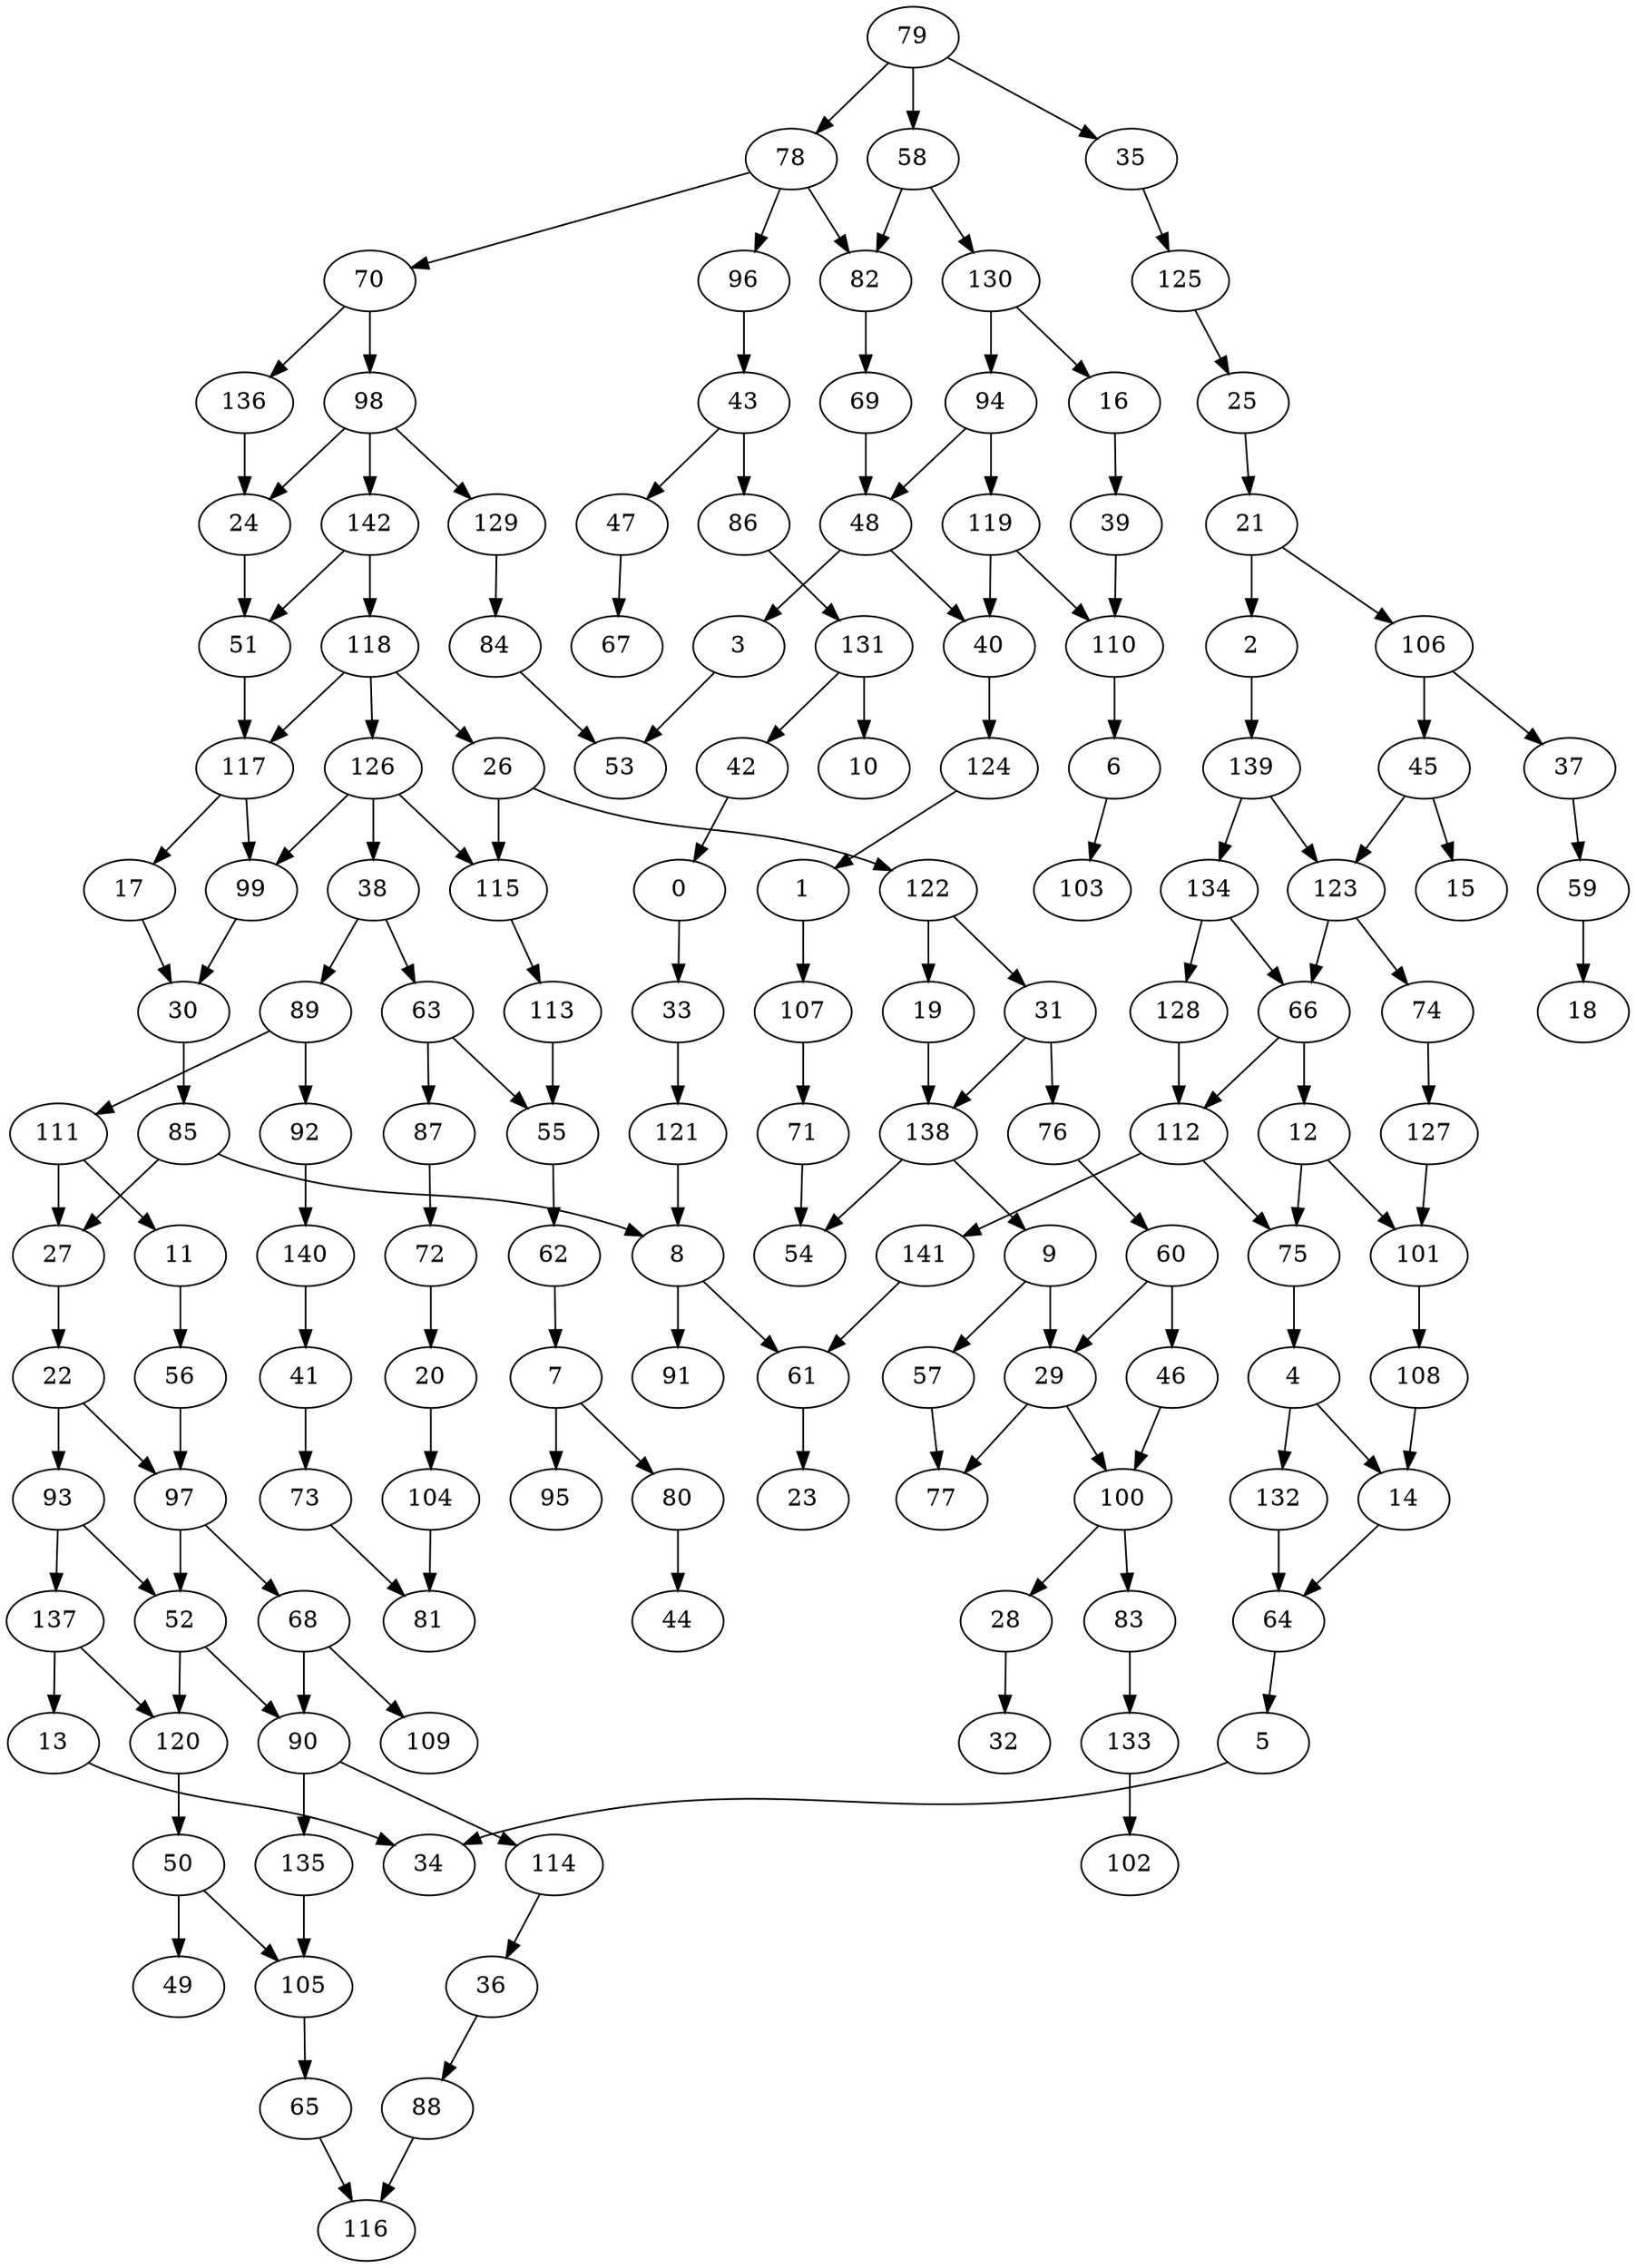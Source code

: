 strict digraph "" {
	0 -> 33;
	1 -> 107;
	2 -> 139;
	3 -> 53;
	4 -> 14;
	4 -> 132;
	5 -> 34;
	6 -> 103;
	7 -> 80;
	7 -> 95;
	8 -> 61;
	8 -> 91;
	9 -> 29;
	9 -> 57;
	11 -> 56;
	12 -> 75;
	12 -> 101;
	13 -> 34;
	14 -> 64;
	16 -> 39;
	17 -> 30;
	19 -> 138;
	20 -> 104;
	21 -> 2;
	21 -> 106;
	22 -> 93;
	22 -> 97;
	24 -> 51;
	25 -> 21;
	26 -> 115;
	26 -> 122;
	27 -> 22;
	28 -> 32;
	29 -> 77;
	29 -> 100;
	30 -> 85;
	31 -> 76;
	31 -> 138;
	33 -> 121;
	35 -> 125;
	36 -> 88;
	37 -> 59;
	38 -> 63;
	38 -> 89;
	39 -> 110;
	40 -> 124;
	41 -> 73;
	42 -> 0;
	43 -> 47;
	43 -> 86;
	45 -> 15;
	45 -> 123;
	46 -> 100;
	47 -> 67;
	48 -> 3;
	48 -> 40;
	50 -> 49;
	50 -> 105;
	51 -> 117;
	52 -> 90;
	52 -> 120;
	55 -> 62;
	56 -> 97;
	57 -> 77;
	58 -> 82;
	58 -> 130;
	59 -> 18;
	60 -> 29;
	60 -> 46;
	61 -> 23;
	62 -> 7;
	63 -> 55;
	63 -> 87;
	64 -> 5;
	65 -> 116;
	66 -> 12;
	66 -> 112;
	68 -> 90;
	68 -> 109;
	69 -> 48;
	70 -> 98;
	70 -> 136;
	71 -> 54;
	72 -> 20;
	73 -> 81;
	74 -> 127;
	75 -> 4;
	76 -> 60;
	78 -> 70;
	78 -> 82;
	78 -> 96;
	79 -> 35;
	79 -> 58;
	79 -> 78;
	80 -> 44;
	82 -> 69;
	83 -> 133;
	84 -> 53;
	85 -> 8;
	85 -> 27;
	86 -> 131;
	87 -> 72;
	88 -> 116;
	89 -> 92;
	89 -> 111;
	90 -> 114;
	90 -> 135;
	92 -> 140;
	93 -> 52;
	93 -> 137;
	94 -> 48;
	94 -> 119;
	96 -> 43;
	97 -> 52;
	97 -> 68;
	98 -> 24;
	98 -> 129;
	98 -> 142;
	99 -> 30;
	100 -> 28;
	100 -> 83;
	101 -> 108;
	104 -> 81;
	105 -> 65;
	106 -> 37;
	106 -> 45;
	107 -> 71;
	108 -> 14;
	110 -> 6;
	111 -> 11;
	111 -> 27;
	112 -> 75;
	112 -> 141;
	113 -> 55;
	114 -> 36;
	115 -> 113;
	117 -> 17;
	117 -> 99;
	118 -> 26;
	118 -> 117;
	118 -> 126;
	119 -> 40;
	119 -> 110;
	120 -> 50;
	121 -> 8;
	122 -> 19;
	122 -> 31;
	123 -> 66;
	123 -> 74;
	124 -> 1;
	125 -> 25;
	126 -> 38;
	126 -> 99;
	126 -> 115;
	127 -> 101;
	128 -> 112;
	129 -> 84;
	130 -> 16;
	130 -> 94;
	131 -> 10;
	131 -> 42;
	132 -> 64;
	133 -> 102;
	134 -> 66;
	134 -> 128;
	135 -> 105;
	136 -> 24;
	137 -> 13;
	137 -> 120;
	138 -> 9;
	138 -> 54;
	139 -> 123;
	139 -> 134;
	140 -> 41;
	141 -> 61;
	142 -> 51;
	142 -> 118;
}
